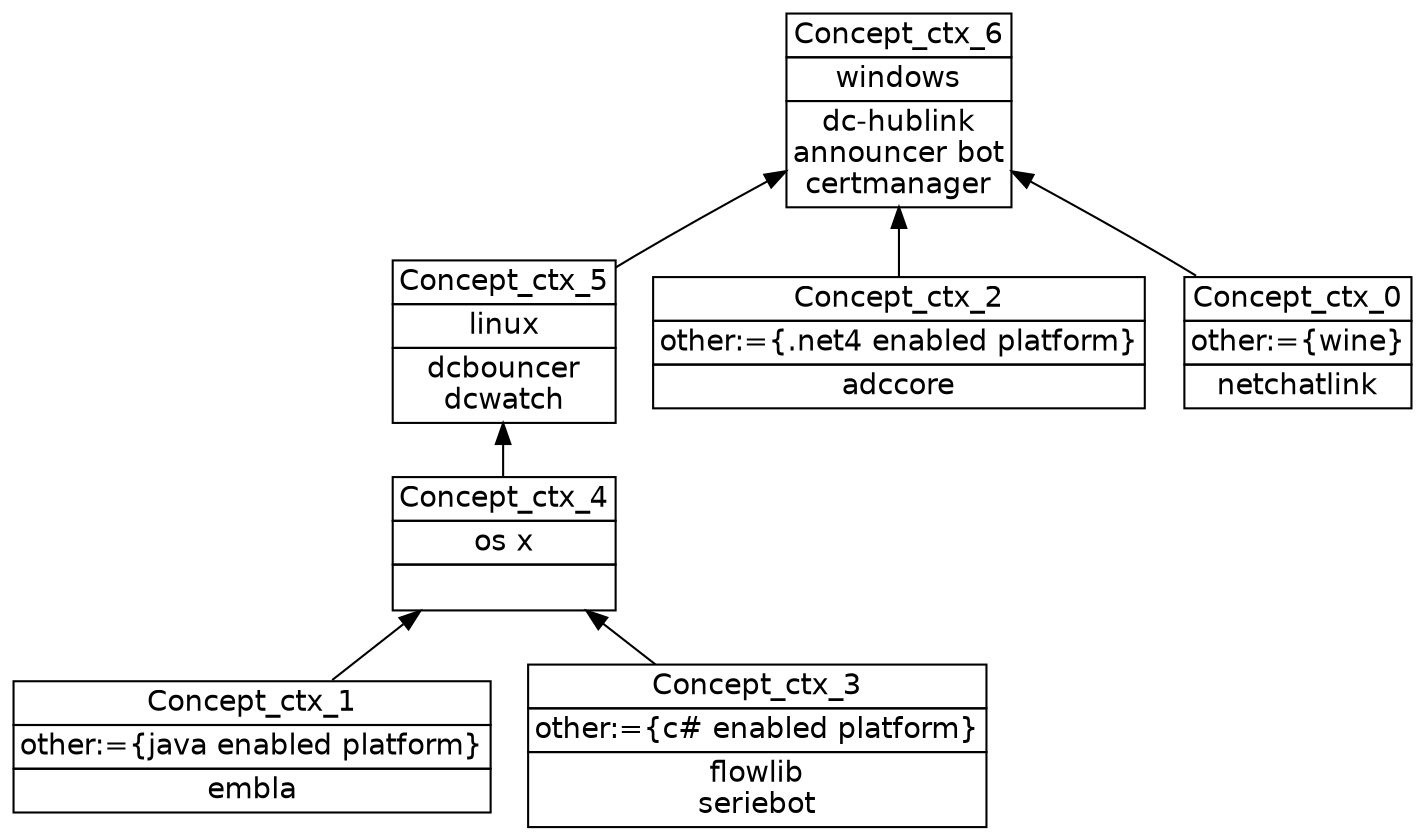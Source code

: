 digraph G { 
	rankdir=BT;
	margin=0;
	node [margin="0.03,0.03",fontname="DejaVu Sans"];
	ranksep=0.3;
	nodesep=0.2;
//graph[label="name:ctx,concept number:7,object number:10,attribute number:7"
3 [shape=none,label=<<table border="0" cellborder="1" cellspacing="0" port="p"><tr><td>Concept_ctx_1</td></tr><tr><td>other:={java enabled platform}<br/></td></tr><tr><td>embla<br/></td></tr></table>>];
4 [shape=none,label=<<table border="0" cellborder="1" cellspacing="0" port="p"><tr><td>Concept_ctx_2</td></tr><tr><td>other:={.net4 enabled platform}<br/></td></tr><tr><td>adccore<br/></td></tr></table>>];
5 [shape=none,label=<<table border="0" cellborder="1" cellspacing="0" port="p"><tr><td>Concept_ctx_3</td></tr><tr><td>other:={c# enabled platform}<br/></td></tr><tr><td>flowlib<br/>seriebot<br/></td></tr></table>>];
2 [shape=none,label=<<table border="0" cellborder="1" cellspacing="0" port="p"><tr><td>Concept_ctx_4</td></tr><tr><td>os x<br/></td></tr><tr><td><br/></td></tr></table>>];
1 [shape=none,label=<<table border="0" cellborder="1" cellspacing="0" port="p"><tr><td>Concept_ctx_5</td></tr><tr><td>linux<br/></td></tr><tr><td>dcbouncer<br/>dcwatch<br/></td></tr></table>>];
0 [shape=none,label=<<table border="0" cellborder="1" cellspacing="0" port="p"><tr><td>Concept_ctx_6</td></tr><tr><td>windows<br/></td></tr><tr><td>dc-hublink<br/>announcer bot<br/>certmanager<br/></td></tr></table>>];
6 [shape=none,label=<<table border="0" cellborder="1" cellspacing="0" port="p"><tr><td>Concept_ctx_0</td></tr><tr><td>other:={wine}<br/></td></tr><tr><td>netchatlink<br/></td></tr></table>>];
	3:p -> 2:p
	5:p -> 2:p
	2:p -> 1:p
	1:p -> 0:p
	6:p -> 0:p
	4:p -> 0:p
}